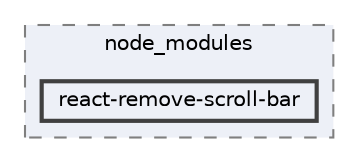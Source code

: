 digraph "C:/Users/arisc/OneDrive/Documents/GitHub/FINAL/EcoEats-Project/node_modules/react-remove-scroll-bar"
{
 // LATEX_PDF_SIZE
  bgcolor="transparent";
  edge [fontname=Helvetica,fontsize=10,labelfontname=Helvetica,labelfontsize=10];
  node [fontname=Helvetica,fontsize=10,shape=box,height=0.2,width=0.4];
  compound=true
  subgraph clusterdir_5091f2b68170d33f954320199e2fed0a {
    graph [ bgcolor="#edf0f7", pencolor="grey50", label="node_modules", fontname=Helvetica,fontsize=10 style="filled,dashed", URL="dir_5091f2b68170d33f954320199e2fed0a.html",tooltip=""]
  dir_5b41f8c7e618a74276f222fe1cc9a8eb [label="react-remove-scroll-bar", fillcolor="#edf0f7", color="grey25", style="filled,bold", URL="dir_5b41f8c7e618a74276f222fe1cc9a8eb.html",tooltip=""];
  }
}
